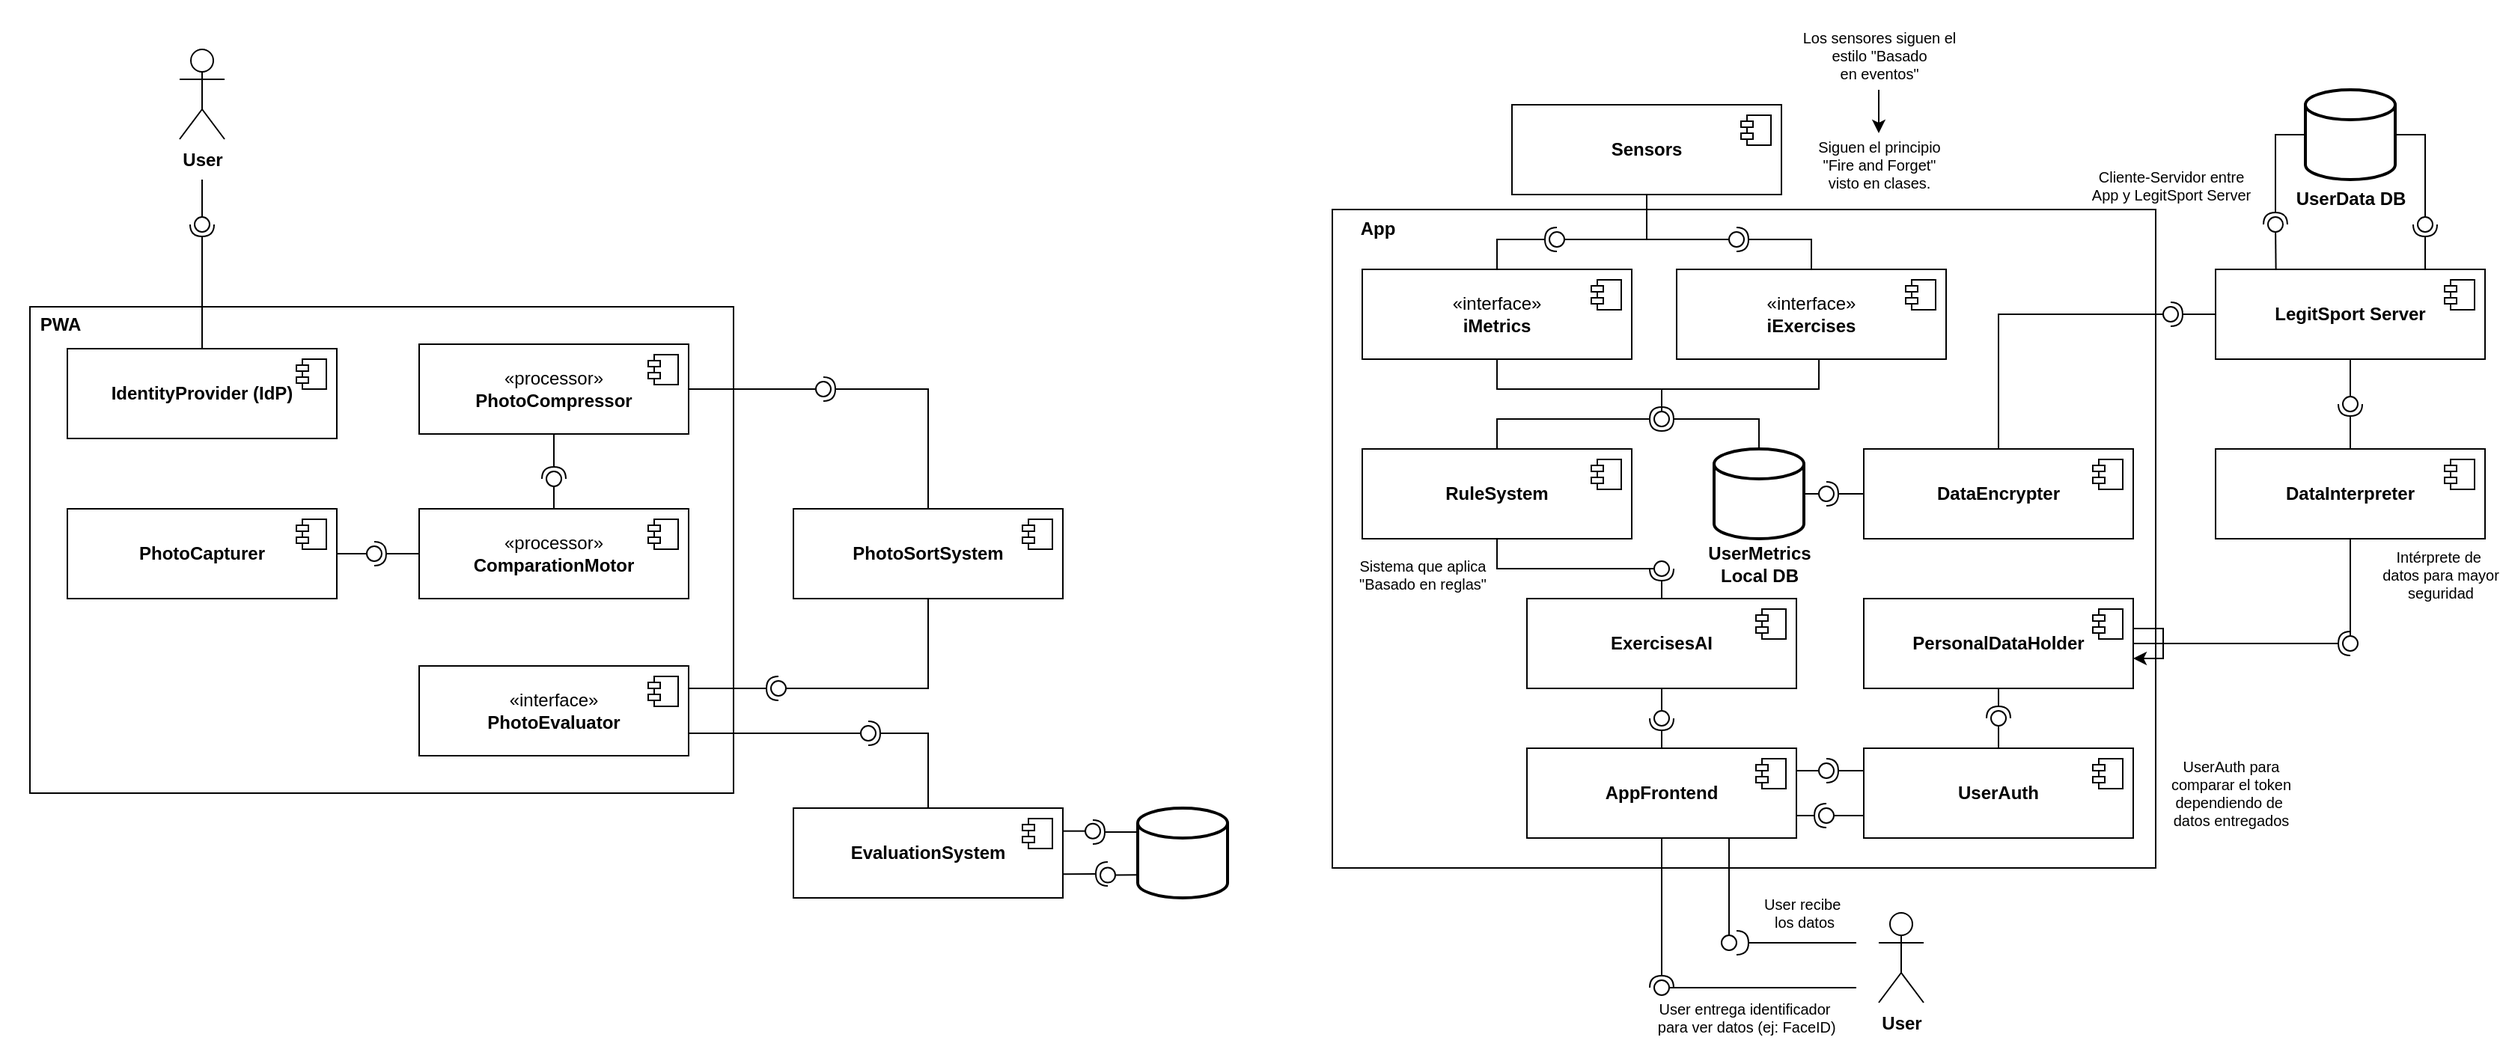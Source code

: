 <mxfile version="24.7.17">
  <diagram id="R2lEEEUBdFMjLlhIrx00" name="Page-1">
    <mxGraphModel dx="1302" dy="675" grid="1" gridSize="10" guides="1" tooltips="1" connect="1" arrows="1" fold="1" page="1" pageScale="1" pageWidth="850" pageHeight="1100" math="0" shadow="0" extFonts="Permanent Marker^https://fonts.googleapis.com/css?family=Permanent+Marker">
      <root>
        <mxCell id="0" />
        <mxCell id="1" parent="0" />
        <mxCell id="_hXt0ZtncEYP2eF8u2ab-220" value="" style="html=1;whiteSpace=wrap;" vertex="1" parent="1">
          <mxGeometry x="40" y="225" width="470" height="325" as="geometry" />
        </mxCell>
        <mxCell id="_hXt0ZtncEYP2eF8u2ab-137" value="" style="html=1;whiteSpace=wrap;" vertex="1" parent="1">
          <mxGeometry x="910" y="160" width="550" height="440" as="geometry" />
        </mxCell>
        <mxCell id="_hXt0ZtncEYP2eF8u2ab-2" value="&lt;b&gt;Sensors&lt;/b&gt;" style="html=1;dropTarget=0;whiteSpace=wrap;" vertex="1" parent="1">
          <mxGeometry x="1030" y="90" width="180" height="60" as="geometry" />
        </mxCell>
        <mxCell id="_hXt0ZtncEYP2eF8u2ab-3" value="" style="shape=module;jettyWidth=8;jettyHeight=4;" vertex="1" parent="_hXt0ZtncEYP2eF8u2ab-2">
          <mxGeometry x="1" width="20" height="20" relative="1" as="geometry">
            <mxPoint x="-27" y="7" as="offset" />
          </mxGeometry>
        </mxCell>
        <mxCell id="_hXt0ZtncEYP2eF8u2ab-5" value="" style="rounded=0;orthogonalLoop=1;jettySize=auto;html=1;endArrow=halfCircle;endFill=0;endSize=6;strokeWidth=1;sketch=0;exitX=0.5;exitY=0;exitDx=0;exitDy=0;" edge="1" parent="1" source="_hXt0ZtncEYP2eF8u2ab-12">
          <mxGeometry relative="1" as="geometry">
            <mxPoint x="1200" y="120" as="sourcePoint" />
            <mxPoint x="1060" y="180" as="targetPoint" />
            <Array as="points">
              <mxPoint x="1020" y="180" />
            </Array>
          </mxGeometry>
        </mxCell>
        <mxCell id="_hXt0ZtncEYP2eF8u2ab-6" value="" style="rounded=0;orthogonalLoop=1;jettySize=auto;html=1;endArrow=oval;endFill=0;sketch=0;sourcePerimeterSpacing=0;targetPerimeterSpacing=0;endSize=10;exitX=1;exitY=0.5;exitDx=0;exitDy=0;entryX=0.58;entryY=0.693;entryDx=0;entryDy=0;entryPerimeter=0;" edge="1" target="_hXt0ZtncEYP2eF8u2ab-7" parent="1" source="_hXt0ZtncEYP2eF8u2ab-7">
          <mxGeometry relative="1" as="geometry">
            <mxPoint x="1250" y="385" as="sourcePoint" />
            <mxPoint x="1150" y="120" as="targetPoint" />
          </mxGeometry>
        </mxCell>
        <mxCell id="_hXt0ZtncEYP2eF8u2ab-8" value="" style="rounded=0;orthogonalLoop=1;jettySize=auto;html=1;endArrow=oval;endFill=0;sketch=0;sourcePerimeterSpacing=0;targetPerimeterSpacing=0;endSize=10;exitX=0.5;exitY=1;exitDx=0;exitDy=0;" edge="1" parent="1" source="_hXt0ZtncEYP2eF8u2ab-2">
          <mxGeometry relative="1" as="geometry">
            <mxPoint x="1130" y="170" as="sourcePoint" />
            <mxPoint x="1060" y="180" as="targetPoint" />
            <Array as="points">
              <mxPoint x="1120" y="180" />
            </Array>
          </mxGeometry>
        </mxCell>
        <mxCell id="_hXt0ZtncEYP2eF8u2ab-7" value="" style="ellipse;whiteSpace=wrap;html=1;align=center;aspect=fixed;fillColor=none;strokeColor=none;resizable=0;perimeter=centerPerimeter;rotatable=0;allowArrows=0;points=[];outlineConnect=1;" vertex="1" parent="1">
          <mxGeometry x="1140" y="115" width="10" height="10" as="geometry" />
        </mxCell>
        <mxCell id="_hXt0ZtncEYP2eF8u2ab-12" value="&lt;div&gt;«interface»&lt;br&gt;&lt;/div&gt;&lt;b&gt;iMetrics&lt;/b&gt;" style="html=1;dropTarget=0;whiteSpace=wrap;" vertex="1" parent="1">
          <mxGeometry x="930" y="200" width="180" height="60" as="geometry" />
        </mxCell>
        <mxCell id="_hXt0ZtncEYP2eF8u2ab-13" value="" style="shape=module;jettyWidth=8;jettyHeight=4;" vertex="1" parent="_hXt0ZtncEYP2eF8u2ab-12">
          <mxGeometry x="1" width="20" height="20" relative="1" as="geometry">
            <mxPoint x="-27" y="7" as="offset" />
          </mxGeometry>
        </mxCell>
        <mxCell id="_hXt0ZtncEYP2eF8u2ab-16" value="" style="ellipse;whiteSpace=wrap;html=1;align=center;aspect=fixed;fillColor=none;strokeColor=none;resizable=0;perimeter=centerPerimeter;rotatable=0;allowArrows=0;points=[];outlineConnect=1;" vertex="1" parent="1">
          <mxGeometry x="1255" y="270" width="10" height="10" as="geometry" />
        </mxCell>
        <mxCell id="_hXt0ZtncEYP2eF8u2ab-17" value="&lt;div&gt;«interface»&lt;br&gt;&lt;/div&gt;&lt;b&gt;iExercises&lt;/b&gt;" style="html=1;dropTarget=0;whiteSpace=wrap;" vertex="1" parent="1">
          <mxGeometry x="1140" y="200" width="180" height="60" as="geometry" />
        </mxCell>
        <mxCell id="_hXt0ZtncEYP2eF8u2ab-18" value="" style="shape=module;jettyWidth=8;jettyHeight=4;" vertex="1" parent="_hXt0ZtncEYP2eF8u2ab-17">
          <mxGeometry x="1" width="20" height="20" relative="1" as="geometry">
            <mxPoint x="-27" y="7" as="offset" />
          </mxGeometry>
        </mxCell>
        <mxCell id="_hXt0ZtncEYP2eF8u2ab-20" value="" style="endArrow=none;html=1;rounded=0;entryX=0.5;entryY=1;entryDx=0;entryDy=0;" edge="1" parent="1" target="_hXt0ZtncEYP2eF8u2ab-2">
          <mxGeometry width="50" height="50" relative="1" as="geometry">
            <mxPoint x="1120" y="180" as="sourcePoint" />
            <mxPoint x="1220" y="200" as="targetPoint" />
          </mxGeometry>
        </mxCell>
        <mxCell id="_hXt0ZtncEYP2eF8u2ab-25" value="" style="rounded=0;orthogonalLoop=1;jettySize=auto;html=1;endArrow=oval;endFill=0;sketch=0;sourcePerimeterSpacing=0;targetPerimeterSpacing=0;endSize=10;" edge="1" parent="1">
          <mxGeometry relative="1" as="geometry">
            <mxPoint x="1120" y="180" as="sourcePoint" />
            <mxPoint x="1180" y="180" as="targetPoint" />
          </mxGeometry>
        </mxCell>
        <mxCell id="_hXt0ZtncEYP2eF8u2ab-27" value="" style="ellipse;whiteSpace=wrap;html=1;align=center;aspect=fixed;fillColor=none;strokeColor=none;resizable=0;perimeter=centerPerimeter;rotatable=0;allowArrows=0;points=[];outlineConnect=1;" vertex="1" parent="1">
          <mxGeometry x="1210" y="210" width="10" height="10" as="geometry" />
        </mxCell>
        <mxCell id="_hXt0ZtncEYP2eF8u2ab-30" value="&lt;b&gt;RuleSystem&lt;/b&gt;" style="html=1;dropTarget=0;whiteSpace=wrap;" vertex="1" parent="1">
          <mxGeometry x="930" y="320" width="180" height="60" as="geometry" />
        </mxCell>
        <mxCell id="_hXt0ZtncEYP2eF8u2ab-31" value="" style="shape=module;jettyWidth=8;jettyHeight=4;" vertex="1" parent="_hXt0ZtncEYP2eF8u2ab-30">
          <mxGeometry x="1" width="20" height="20" relative="1" as="geometry">
            <mxPoint x="-27" y="7" as="offset" />
          </mxGeometry>
        </mxCell>
        <mxCell id="_hXt0ZtncEYP2eF8u2ab-33" value="" style="rounded=0;orthogonalLoop=1;jettySize=auto;html=1;endArrow=oval;endFill=0;sketch=0;sourcePerimeterSpacing=0;targetPerimeterSpacing=0;endSize=10;" edge="1" parent="1">
          <mxGeometry relative="1" as="geometry">
            <mxPoint x="1130" y="280" as="sourcePoint" />
            <mxPoint x="1130" y="300" as="targetPoint" />
          </mxGeometry>
        </mxCell>
        <mxCell id="_hXt0ZtncEYP2eF8u2ab-35" value="" style="rounded=0;orthogonalLoop=1;jettySize=auto;html=1;endArrow=halfCircle;endFill=0;endSize=6;strokeWidth=1;sketch=0;exitX=0.5;exitY=0;exitDx=0;exitDy=0;" edge="1" parent="1" source="_hXt0ZtncEYP2eF8u2ab-30">
          <mxGeometry relative="1" as="geometry">
            <mxPoint x="1090" y="330" as="sourcePoint" />
            <mxPoint x="1130" y="300" as="targetPoint" />
            <Array as="points">
              <mxPoint x="1020" y="300" />
            </Array>
          </mxGeometry>
        </mxCell>
        <mxCell id="_hXt0ZtncEYP2eF8u2ab-37" value="" style="endArrow=none;html=1;rounded=0;entryX=0.528;entryY=0.998;entryDx=0;entryDy=0;entryPerimeter=0;exitX=0.5;exitY=1;exitDx=0;exitDy=0;" edge="1" parent="1" source="_hXt0ZtncEYP2eF8u2ab-12" target="_hXt0ZtncEYP2eF8u2ab-17">
          <mxGeometry width="50" height="50" relative="1" as="geometry">
            <mxPoint x="1010" y="290" as="sourcePoint" />
            <mxPoint x="1200" y="300" as="targetPoint" />
            <Array as="points">
              <mxPoint x="1020" y="280" />
              <mxPoint x="1235" y="280" />
            </Array>
          </mxGeometry>
        </mxCell>
        <mxCell id="_hXt0ZtncEYP2eF8u2ab-39" value="App" style="text;align=center;fontStyle=1;verticalAlign=middle;spacingLeft=3;spacingRight=3;strokeColor=none;rotatable=0;points=[[0,0.5],[1,0.5]];portConstraint=eastwest;html=1;" vertex="1" parent="1">
          <mxGeometry x="900" y="160" width="80" height="26" as="geometry" />
        </mxCell>
        <mxCell id="_hXt0ZtncEYP2eF8u2ab-40" value="" style="rounded=0;orthogonalLoop=1;jettySize=auto;html=1;endArrow=halfCircle;endFill=0;endSize=6;strokeWidth=1;sketch=0;" edge="1" parent="1" source="_hXt0ZtncEYP2eF8u2ab-17">
          <mxGeometry relative="1" as="geometry">
            <mxPoint x="1250" y="165" as="sourcePoint" />
            <mxPoint x="1180" y="180" as="targetPoint" />
            <Array as="points">
              <mxPoint x="1230" y="180" />
              <mxPoint x="1210" y="180" />
            </Array>
          </mxGeometry>
        </mxCell>
        <mxCell id="_hXt0ZtncEYP2eF8u2ab-48" value="&lt;b&gt;LegitSport Server&lt;/b&gt;" style="html=1;dropTarget=0;whiteSpace=wrap;" vertex="1" parent="1">
          <mxGeometry x="1500" y="200" width="180" height="60" as="geometry" />
        </mxCell>
        <mxCell id="_hXt0ZtncEYP2eF8u2ab-49" value="" style="shape=module;jettyWidth=8;jettyHeight=4;" vertex="1" parent="_hXt0ZtncEYP2eF8u2ab-48">
          <mxGeometry x="1" width="20" height="20" relative="1" as="geometry">
            <mxPoint x="-27" y="7" as="offset" />
          </mxGeometry>
        </mxCell>
        <mxCell id="_hXt0ZtncEYP2eF8u2ab-50" value="&lt;b&gt;User&lt;/b&gt;" style="shape=umlActor;verticalLabelPosition=bottom;verticalAlign=top;html=1;" vertex="1" parent="1">
          <mxGeometry x="1275" y="630" width="30" height="60" as="geometry" />
        </mxCell>
        <mxCell id="_hXt0ZtncEYP2eF8u2ab-56" value="" style="ellipse;whiteSpace=wrap;html=1;align=center;aspect=fixed;fillColor=none;strokeColor=none;resizable=0;perimeter=centerPerimeter;rotatable=0;allowArrows=0;points=[];outlineConnect=1;" vertex="1" parent="1">
          <mxGeometry x="1155" y="40" width="10" height="10" as="geometry" />
        </mxCell>
        <mxCell id="_hXt0ZtncEYP2eF8u2ab-60" value="&lt;b&gt;ExercisesAI&lt;/b&gt;" style="html=1;dropTarget=0;whiteSpace=wrap;" vertex="1" parent="1">
          <mxGeometry x="1040" y="420" width="180" height="60" as="geometry" />
        </mxCell>
        <mxCell id="_hXt0ZtncEYP2eF8u2ab-61" value="" style="shape=module;jettyWidth=8;jettyHeight=4;" vertex="1" parent="_hXt0ZtncEYP2eF8u2ab-60">
          <mxGeometry x="1" width="20" height="20" relative="1" as="geometry">
            <mxPoint x="-27" y="7" as="offset" />
          </mxGeometry>
        </mxCell>
        <mxCell id="_hXt0ZtncEYP2eF8u2ab-62" value="" style="rounded=0;orthogonalLoop=1;jettySize=auto;html=1;endArrow=halfCircle;endFill=0;endSize=6;strokeWidth=1;sketch=0;exitX=0.5;exitY=0;exitDx=0;exitDy=0;" edge="1" parent="1" source="_hXt0ZtncEYP2eF8u2ab-60">
          <mxGeometry relative="1" as="geometry">
            <mxPoint x="1310" y="315" as="sourcePoint" />
            <mxPoint x="1130" y="400" as="targetPoint" />
          </mxGeometry>
        </mxCell>
        <mxCell id="_hXt0ZtncEYP2eF8u2ab-63" value="" style="rounded=0;orthogonalLoop=1;jettySize=auto;html=1;endArrow=oval;endFill=0;sketch=0;sourcePerimeterSpacing=0;targetPerimeterSpacing=0;endSize=10;exitX=0.5;exitY=1;exitDx=0;exitDy=0;" edge="1" parent="1" source="_hXt0ZtncEYP2eF8u2ab-30">
          <mxGeometry relative="1" as="geometry">
            <mxPoint x="1270" y="315" as="sourcePoint" />
            <mxPoint x="1130" y="400" as="targetPoint" />
            <Array as="points">
              <mxPoint x="1020" y="400" />
            </Array>
          </mxGeometry>
        </mxCell>
        <mxCell id="_hXt0ZtncEYP2eF8u2ab-64" value="" style="ellipse;whiteSpace=wrap;html=1;align=center;aspect=fixed;fillColor=none;strokeColor=none;resizable=0;perimeter=centerPerimeter;rotatable=0;allowArrows=0;points=[];outlineConnect=1;" vertex="1" parent="1">
          <mxGeometry x="1285" y="310" width="10" height="10" as="geometry" />
        </mxCell>
        <mxCell id="_hXt0ZtncEYP2eF8u2ab-73" value="" style="strokeWidth=2;html=1;shape=mxgraph.flowchart.database;whiteSpace=wrap;" vertex="1" parent="1">
          <mxGeometry x="1165" y="320" width="60" height="60" as="geometry" />
        </mxCell>
        <mxCell id="_hXt0ZtncEYP2eF8u2ab-74" value="UserMetrics&lt;div&gt;Local&amp;nbsp;&lt;span style=&quot;background-color: initial;&quot;&gt;DB&lt;/span&gt;&lt;/div&gt;" style="text;align=center;fontStyle=1;verticalAlign=middle;spacingLeft=3;spacingRight=3;strokeColor=none;rotatable=0;points=[[0,0.5],[1,0.5]];portConstraint=eastwest;html=1;" vertex="1" parent="1">
          <mxGeometry x="1155" y="384" width="80" height="26" as="geometry" />
        </mxCell>
        <mxCell id="_hXt0ZtncEYP2eF8u2ab-75" value="&lt;b&gt;DataEncrypter&lt;/b&gt;" style="html=1;dropTarget=0;whiteSpace=wrap;" vertex="1" parent="1">
          <mxGeometry x="1265" y="320" width="180" height="60" as="geometry" />
        </mxCell>
        <mxCell id="_hXt0ZtncEYP2eF8u2ab-76" value="" style="shape=module;jettyWidth=8;jettyHeight=4;" vertex="1" parent="_hXt0ZtncEYP2eF8u2ab-75">
          <mxGeometry x="1" width="20" height="20" relative="1" as="geometry">
            <mxPoint x="-27" y="7" as="offset" />
          </mxGeometry>
        </mxCell>
        <mxCell id="_hXt0ZtncEYP2eF8u2ab-78" value="" style="ellipse;whiteSpace=wrap;html=1;align=center;aspect=fixed;fillColor=none;strokeColor=none;resizable=0;perimeter=centerPerimeter;rotatable=0;allowArrows=0;points=[];outlineConnect=1;" vertex="1" parent="1">
          <mxGeometry x="1260" y="360" width="10" height="10" as="geometry" />
        </mxCell>
        <mxCell id="_hXt0ZtncEYP2eF8u2ab-79" value="" style="rounded=0;orthogonalLoop=1;jettySize=auto;html=1;endArrow=halfCircle;endFill=0;endSize=6;strokeWidth=1;sketch=0;exitX=0;exitY=0.5;exitDx=0;exitDy=0;" edge="1" parent="1" source="_hXt0ZtncEYP2eF8u2ab-75">
          <mxGeometry relative="1" as="geometry">
            <mxPoint x="1300" y="365" as="sourcePoint" />
            <mxPoint x="1240" y="350" as="targetPoint" />
          </mxGeometry>
        </mxCell>
        <mxCell id="_hXt0ZtncEYP2eF8u2ab-80" value="" style="rounded=0;orthogonalLoop=1;jettySize=auto;html=1;endArrow=oval;endFill=0;sketch=0;sourcePerimeterSpacing=0;targetPerimeterSpacing=0;endSize=10;exitX=1;exitY=0.5;exitDx=0;exitDy=0;exitPerimeter=0;" edge="1" parent="1" source="_hXt0ZtncEYP2eF8u2ab-73">
          <mxGeometry relative="1" as="geometry">
            <mxPoint x="1260" y="365" as="sourcePoint" />
            <mxPoint x="1240" y="350" as="targetPoint" />
          </mxGeometry>
        </mxCell>
        <mxCell id="_hXt0ZtncEYP2eF8u2ab-81" value="" style="ellipse;whiteSpace=wrap;html=1;align=center;aspect=fixed;fillColor=none;strokeColor=none;resizable=0;perimeter=centerPerimeter;rotatable=0;allowArrows=0;points=[];outlineConnect=1;" vertex="1" parent="1">
          <mxGeometry x="1275" y="360" width="10" height="10" as="geometry" />
        </mxCell>
        <mxCell id="_hXt0ZtncEYP2eF8u2ab-83" value="" style="rounded=0;orthogonalLoop=1;jettySize=auto;html=1;endArrow=halfCircle;endFill=0;endSize=6;strokeWidth=1;sketch=0;exitX=0;exitY=0.5;exitDx=0;exitDy=0;" edge="1" parent="1" source="_hXt0ZtncEYP2eF8u2ab-48">
          <mxGeometry relative="1" as="geometry">
            <mxPoint x="1320" y="435" as="sourcePoint" />
            <mxPoint x="1470" y="230" as="targetPoint" />
            <Array as="points" />
          </mxGeometry>
        </mxCell>
        <mxCell id="_hXt0ZtncEYP2eF8u2ab-84" value="" style="rounded=0;orthogonalLoop=1;jettySize=auto;html=1;endArrow=oval;endFill=0;sketch=0;sourcePerimeterSpacing=0;targetPerimeterSpacing=0;endSize=10;exitX=0.5;exitY=0;exitDx=0;exitDy=0;" edge="1" parent="1" source="_hXt0ZtncEYP2eF8u2ab-75">
          <mxGeometry relative="1" as="geometry">
            <mxPoint x="1280" y="435" as="sourcePoint" />
            <mxPoint x="1470" y="230" as="targetPoint" />
            <Array as="points">
              <mxPoint x="1355" y="230" />
            </Array>
          </mxGeometry>
        </mxCell>
        <mxCell id="_hXt0ZtncEYP2eF8u2ab-85" value="" style="ellipse;whiteSpace=wrap;html=1;align=center;aspect=fixed;fillColor=none;strokeColor=none;resizable=0;perimeter=centerPerimeter;rotatable=0;allowArrows=0;points=[];outlineConnect=1;" vertex="1" parent="1">
          <mxGeometry x="1295" y="430" width="10" height="10" as="geometry" />
        </mxCell>
        <mxCell id="_hXt0ZtncEYP2eF8u2ab-86" value="" style="rounded=0;orthogonalLoop=1;jettySize=auto;html=1;endArrow=halfCircle;endFill=0;endSize=6;strokeWidth=1;sketch=0;exitX=0.5;exitY=0;exitDx=0;exitDy=0;exitPerimeter=0;" edge="1" parent="1" source="_hXt0ZtncEYP2eF8u2ab-73">
          <mxGeometry relative="1" as="geometry">
            <mxPoint x="1390" y="405" as="sourcePoint" />
            <mxPoint x="1130" y="300" as="targetPoint" />
            <Array as="points">
              <mxPoint x="1195" y="300" />
            </Array>
          </mxGeometry>
        </mxCell>
        <mxCell id="_hXt0ZtncEYP2eF8u2ab-89" value="&lt;b&gt;AppFrontend&lt;/b&gt;" style="html=1;dropTarget=0;whiteSpace=wrap;" vertex="1" parent="1">
          <mxGeometry x="1040" y="520" width="180" height="60" as="geometry" />
        </mxCell>
        <mxCell id="_hXt0ZtncEYP2eF8u2ab-90" value="" style="shape=module;jettyWidth=8;jettyHeight=4;" vertex="1" parent="_hXt0ZtncEYP2eF8u2ab-89">
          <mxGeometry x="1" width="20" height="20" relative="1" as="geometry">
            <mxPoint x="-27" y="7" as="offset" />
          </mxGeometry>
        </mxCell>
        <mxCell id="_hXt0ZtncEYP2eF8u2ab-91" value="" style="rounded=0;orthogonalLoop=1;jettySize=auto;html=1;endArrow=halfCircle;endFill=0;endSize=6;strokeWidth=1;sketch=0;exitX=0.5;exitY=0;exitDx=0;exitDy=0;" edge="1" parent="1" source="_hXt0ZtncEYP2eF8u2ab-89">
          <mxGeometry relative="1" as="geometry">
            <mxPoint x="1330" y="605" as="sourcePoint" />
            <mxPoint x="1130" y="500" as="targetPoint" />
          </mxGeometry>
        </mxCell>
        <mxCell id="_hXt0ZtncEYP2eF8u2ab-92" value="" style="rounded=0;orthogonalLoop=1;jettySize=auto;html=1;endArrow=oval;endFill=0;sketch=0;sourcePerimeterSpacing=0;targetPerimeterSpacing=0;endSize=10;exitX=0.5;exitY=1;exitDx=0;exitDy=0;" edge="1" parent="1" source="_hXt0ZtncEYP2eF8u2ab-60">
          <mxGeometry relative="1" as="geometry">
            <mxPoint x="1290" y="605" as="sourcePoint" />
            <mxPoint x="1130" y="500" as="targetPoint" />
          </mxGeometry>
        </mxCell>
        <mxCell id="_hXt0ZtncEYP2eF8u2ab-95" value="" style="rounded=0;orthogonalLoop=1;jettySize=auto;html=1;endArrow=halfCircle;endFill=0;endSize=6;strokeWidth=1;sketch=0;exitX=0.5;exitY=0;exitDx=0;exitDy=0;" edge="1" parent="1" source="_hXt0ZtncEYP2eF8u2ab-98">
          <mxGeometry relative="1" as="geometry">
            <mxPoint x="1590" y="500" as="sourcePoint" />
            <mxPoint x="1590" y="290" as="targetPoint" />
            <Array as="points">
              <mxPoint x="1590" y="290" />
            </Array>
          </mxGeometry>
        </mxCell>
        <mxCell id="_hXt0ZtncEYP2eF8u2ab-96" value="" style="rounded=0;orthogonalLoop=1;jettySize=auto;html=1;endArrow=oval;endFill=0;sketch=0;sourcePerimeterSpacing=0;targetPerimeterSpacing=0;endSize=10;exitX=0.5;exitY=1;exitDx=0;exitDy=0;" edge="1" parent="1" source="_hXt0ZtncEYP2eF8u2ab-48">
          <mxGeometry relative="1" as="geometry">
            <mxPoint x="1597.5" y="310" as="sourcePoint" />
            <mxPoint x="1590" y="290" as="targetPoint" />
          </mxGeometry>
        </mxCell>
        <mxCell id="_hXt0ZtncEYP2eF8u2ab-98" value="&lt;b&gt;DataInterpreter&lt;/b&gt;" style="html=1;dropTarget=0;whiteSpace=wrap;" vertex="1" parent="1">
          <mxGeometry x="1500" y="320" width="180" height="60" as="geometry" />
        </mxCell>
        <mxCell id="_hXt0ZtncEYP2eF8u2ab-99" value="" style="shape=module;jettyWidth=8;jettyHeight=4;" vertex="1" parent="_hXt0ZtncEYP2eF8u2ab-98">
          <mxGeometry x="1" width="20" height="20" relative="1" as="geometry">
            <mxPoint x="-27" y="7" as="offset" />
          </mxGeometry>
        </mxCell>
        <mxCell id="_hXt0ZtncEYP2eF8u2ab-100" value="" style="rounded=0;orthogonalLoop=1;jettySize=auto;html=1;endArrow=halfCircle;endFill=0;endSize=6;strokeWidth=1;sketch=0;" edge="1" parent="1">
          <mxGeometry relative="1" as="geometry">
            <mxPoint x="1260" y="650" as="sourcePoint" />
            <mxPoint x="1180" y="650" as="targetPoint" />
          </mxGeometry>
        </mxCell>
        <mxCell id="_hXt0ZtncEYP2eF8u2ab-102" value="" style="ellipse;whiteSpace=wrap;html=1;align=center;aspect=fixed;fillColor=none;strokeColor=none;resizable=0;perimeter=centerPerimeter;rotatable=0;allowArrows=0;points=[];outlineConnect=1;" vertex="1" parent="1">
          <mxGeometry x="1425" y="480" width="10" height="10" as="geometry" />
        </mxCell>
        <mxCell id="_hXt0ZtncEYP2eF8u2ab-107" value="&lt;b&gt;UserAuth&lt;/b&gt;" style="html=1;dropTarget=0;whiteSpace=wrap;" vertex="1" parent="1">
          <mxGeometry x="1265" y="520" width="180" height="60" as="geometry" />
        </mxCell>
        <mxCell id="_hXt0ZtncEYP2eF8u2ab-108" value="" style="shape=module;jettyWidth=8;jettyHeight=4;" vertex="1" parent="_hXt0ZtncEYP2eF8u2ab-107">
          <mxGeometry x="1" width="20" height="20" relative="1" as="geometry">
            <mxPoint x="-27" y="7" as="offset" />
          </mxGeometry>
        </mxCell>
        <mxCell id="_hXt0ZtncEYP2eF8u2ab-110" value="" style="rounded=0;orthogonalLoop=1;jettySize=auto;html=1;endArrow=oval;endFill=0;sketch=0;sourcePerimeterSpacing=0;targetPerimeterSpacing=0;endSize=10;exitX=0.5;exitY=1;exitDx=0;exitDy=0;" edge="1" parent="1" source="_hXt0ZtncEYP2eF8u2ab-98">
          <mxGeometry relative="1" as="geometry">
            <mxPoint x="1400" y="405" as="sourcePoint" />
            <mxPoint x="1590" y="450" as="targetPoint" />
          </mxGeometry>
        </mxCell>
        <mxCell id="_hXt0ZtncEYP2eF8u2ab-111" value="" style="ellipse;whiteSpace=wrap;html=1;align=center;aspect=fixed;fillColor=none;strokeColor=none;resizable=0;perimeter=centerPerimeter;rotatable=0;allowArrows=0;points=[];outlineConnect=1;" vertex="1" parent="1">
          <mxGeometry x="1415" y="400" width="10" height="10" as="geometry" />
        </mxCell>
        <mxCell id="_hXt0ZtncEYP2eF8u2ab-112" value="" style="strokeWidth=2;html=1;shape=mxgraph.flowchart.database;whiteSpace=wrap;" vertex="1" parent="1">
          <mxGeometry x="1560" y="80" width="60" height="60" as="geometry" />
        </mxCell>
        <mxCell id="_hXt0ZtncEYP2eF8u2ab-113" value="UserData DB" style="text;align=center;fontStyle=1;verticalAlign=middle;spacingLeft=3;spacingRight=3;strokeColor=none;rotatable=0;points=[[0,0.5],[1,0.5]];portConstraint=eastwest;html=1;" vertex="1" parent="1">
          <mxGeometry x="1550" y="140" width="80" height="26" as="geometry" />
        </mxCell>
        <mxCell id="_hXt0ZtncEYP2eF8u2ab-114" value="" style="rounded=0;orthogonalLoop=1;jettySize=auto;html=1;endArrow=oval;endFill=0;sketch=0;sourcePerimeterSpacing=0;targetPerimeterSpacing=0;endSize=10;exitX=0.224;exitY=0.002;exitDx=0;exitDy=0;exitPerimeter=0;" edge="1" parent="1" source="_hXt0ZtncEYP2eF8u2ab-48">
          <mxGeometry relative="1" as="geometry">
            <mxPoint x="1600" y="320" as="sourcePoint" />
            <mxPoint x="1540" y="170" as="targetPoint" />
          </mxGeometry>
        </mxCell>
        <mxCell id="_hXt0ZtncEYP2eF8u2ab-115" value="" style="rounded=0;orthogonalLoop=1;jettySize=auto;html=1;endArrow=oval;endFill=0;sketch=0;sourcePerimeterSpacing=0;targetPerimeterSpacing=0;endSize=10;exitX=1;exitY=0.5;exitDx=0;exitDy=0;exitPerimeter=0;" edge="1" parent="1" source="_hXt0ZtncEYP2eF8u2ab-112">
          <mxGeometry relative="1" as="geometry">
            <mxPoint x="1555" y="260" as="sourcePoint" />
            <mxPoint x="1640" y="170" as="targetPoint" />
            <Array as="points">
              <mxPoint x="1640" y="110" />
            </Array>
          </mxGeometry>
        </mxCell>
        <mxCell id="_hXt0ZtncEYP2eF8u2ab-118" value="" style="rounded=0;orthogonalLoop=1;jettySize=auto;html=1;endArrow=halfCircle;endFill=0;endSize=6;strokeWidth=1;sketch=0;exitX=0;exitY=0.5;exitDx=0;exitDy=0;exitPerimeter=0;" edge="1" parent="1" source="_hXt0ZtncEYP2eF8u2ab-112">
          <mxGeometry relative="1" as="geometry">
            <mxPoint x="1440" y="325" as="sourcePoint" />
            <mxPoint x="1540" y="170" as="targetPoint" />
            <Array as="points">
              <mxPoint x="1540" y="110" />
            </Array>
          </mxGeometry>
        </mxCell>
        <mxCell id="_hXt0ZtncEYP2eF8u2ab-120" value="" style="ellipse;whiteSpace=wrap;html=1;align=center;aspect=fixed;fillColor=none;strokeColor=none;resizable=0;perimeter=centerPerimeter;rotatable=0;allowArrows=0;points=[];outlineConnect=1;" vertex="1" parent="1">
          <mxGeometry x="1415" y="320" width="10" height="10" as="geometry" />
        </mxCell>
        <mxCell id="_hXt0ZtncEYP2eF8u2ab-121" value="" style="rounded=0;orthogonalLoop=1;jettySize=auto;html=1;endArrow=halfCircle;endFill=0;endSize=6;strokeWidth=1;sketch=0;" edge="1" parent="1">
          <mxGeometry relative="1" as="geometry">
            <mxPoint x="1640" y="200" as="sourcePoint" />
            <mxPoint x="1640" y="170" as="targetPoint" />
            <Array as="points" />
          </mxGeometry>
        </mxCell>
        <mxCell id="_hXt0ZtncEYP2eF8u2ab-122" value="&lt;b&gt;PersonalDataHolder&lt;/b&gt;" style="html=1;dropTarget=0;whiteSpace=wrap;" vertex="1" parent="1">
          <mxGeometry x="1265" y="420" width="180" height="60" as="geometry" />
        </mxCell>
        <mxCell id="_hXt0ZtncEYP2eF8u2ab-123" value="" style="shape=module;jettyWidth=8;jettyHeight=4;" vertex="1" parent="_hXt0ZtncEYP2eF8u2ab-122">
          <mxGeometry x="1" width="20" height="20" relative="1" as="geometry">
            <mxPoint x="-27" y="7" as="offset" />
          </mxGeometry>
        </mxCell>
        <mxCell id="_hXt0ZtncEYP2eF8u2ab-124" value="User entrega identificador&lt;div style=&quot;font-size: 10px;&quot;&gt;&amp;nbsp;para ver datos (ej: FaceID)&lt;/div&gt;" style="text;align=center;fontStyle=0;verticalAlign=middle;spacingLeft=3;spacingRight=3;strokeColor=none;rotatable=0;points=[[0,0.5],[1,0.5]];portConstraint=eastwest;html=1;fontSize=10;" vertex="1" parent="1">
          <mxGeometry x="1155" y="670" width="60" height="60" as="geometry" />
        </mxCell>
        <mxCell id="_hXt0ZtncEYP2eF8u2ab-125" value="" style="rounded=0;orthogonalLoop=1;jettySize=auto;html=1;endArrow=halfCircle;endFill=0;endSize=6;strokeWidth=1;sketch=0;exitX=0;exitY=0.25;exitDx=0;exitDy=0;" edge="1" parent="1" source="_hXt0ZtncEYP2eF8u2ab-107">
          <mxGeometry relative="1" as="geometry">
            <mxPoint x="1460" y="565" as="sourcePoint" />
            <mxPoint x="1240" y="535" as="targetPoint" />
          </mxGeometry>
        </mxCell>
        <mxCell id="_hXt0ZtncEYP2eF8u2ab-126" value="" style="rounded=0;orthogonalLoop=1;jettySize=auto;html=1;endArrow=oval;endFill=0;sketch=0;sourcePerimeterSpacing=0;targetPerimeterSpacing=0;endSize=10;exitX=1;exitY=0.25;exitDx=0;exitDy=0;" edge="1" parent="1" source="_hXt0ZtncEYP2eF8u2ab-89">
          <mxGeometry relative="1" as="geometry">
            <mxPoint x="1420" y="565" as="sourcePoint" />
            <mxPoint x="1240" y="535" as="targetPoint" />
          </mxGeometry>
        </mxCell>
        <mxCell id="_hXt0ZtncEYP2eF8u2ab-127" value="" style="ellipse;whiteSpace=wrap;html=1;align=center;aspect=fixed;fillColor=none;strokeColor=none;resizable=0;perimeter=centerPerimeter;rotatable=0;allowArrows=0;points=[];outlineConnect=1;" vertex="1" parent="1">
          <mxGeometry x="1435" y="560" width="10" height="10" as="geometry" />
        </mxCell>
        <mxCell id="_hXt0ZtncEYP2eF8u2ab-130" value="" style="rounded=0;orthogonalLoop=1;jettySize=auto;html=1;endArrow=halfCircle;endFill=0;endSize=6;strokeWidth=1;sketch=0;exitX=1;exitY=0.75;exitDx=0;exitDy=0;" edge="1" parent="1" source="_hXt0ZtncEYP2eF8u2ab-89">
          <mxGeometry relative="1" as="geometry">
            <mxPoint x="1265" y="570" as="sourcePoint" />
            <mxPoint x="1240" y="565" as="targetPoint" />
          </mxGeometry>
        </mxCell>
        <mxCell id="_hXt0ZtncEYP2eF8u2ab-131" value="" style="rounded=0;orthogonalLoop=1;jettySize=auto;html=1;endArrow=oval;endFill=0;sketch=0;sourcePerimeterSpacing=0;targetPerimeterSpacing=0;endSize=10;exitX=0;exitY=0.75;exitDx=0;exitDy=0;" edge="1" parent="1" source="_hXt0ZtncEYP2eF8u2ab-107">
          <mxGeometry relative="1" as="geometry">
            <mxPoint x="1225" y="570" as="sourcePoint" />
            <mxPoint x="1240" y="565" as="targetPoint" />
          </mxGeometry>
        </mxCell>
        <mxCell id="_hXt0ZtncEYP2eF8u2ab-133" value="" style="rounded=0;orthogonalLoop=1;jettySize=auto;html=1;endArrow=halfCircle;endFill=0;endSize=6;strokeWidth=1;sketch=0;exitX=1;exitY=0.5;exitDx=0;exitDy=0;" edge="1" parent="1" source="_hXt0ZtncEYP2eF8u2ab-122">
          <mxGeometry relative="1" as="geometry">
            <mxPoint x="1610" y="340" as="sourcePoint" />
            <mxPoint x="1590" y="450" as="targetPoint" />
            <Array as="points" />
          </mxGeometry>
        </mxCell>
        <mxCell id="_hXt0ZtncEYP2eF8u2ab-134" value="" style="rounded=0;orthogonalLoop=1;jettySize=auto;html=1;endArrow=halfCircle;endFill=0;endSize=6;strokeWidth=1;sketch=0;exitX=0.5;exitY=1;exitDx=0;exitDy=0;" edge="1" parent="1" source="_hXt0ZtncEYP2eF8u2ab-122">
          <mxGeometry relative="1" as="geometry">
            <mxPoint x="1312.5" y="490" as="sourcePoint" />
            <mxPoint x="1355" y="500" as="targetPoint" />
          </mxGeometry>
        </mxCell>
        <mxCell id="_hXt0ZtncEYP2eF8u2ab-135" value="" style="rounded=0;orthogonalLoop=1;jettySize=auto;html=1;endArrow=oval;endFill=0;sketch=0;sourcePerimeterSpacing=0;targetPerimeterSpacing=0;endSize=10;exitX=0.5;exitY=0;exitDx=0;exitDy=0;" edge="1" parent="1" source="_hXt0ZtncEYP2eF8u2ab-107">
          <mxGeometry relative="1" as="geometry">
            <mxPoint x="1345" y="520" as="sourcePoint" />
            <mxPoint x="1355" y="500" as="targetPoint" />
          </mxGeometry>
        </mxCell>
        <mxCell id="_hXt0ZtncEYP2eF8u2ab-136" value="" style="ellipse;whiteSpace=wrap;html=1;align=center;aspect=fixed;fillColor=none;strokeColor=none;resizable=0;perimeter=centerPerimeter;rotatable=0;allowArrows=0;points=[];outlineConnect=1;" vertex="1" parent="1">
          <mxGeometry x="1392.5" y="490" width="10" height="10" as="geometry" />
        </mxCell>
        <mxCell id="_hXt0ZtncEYP2eF8u2ab-138" value="" style="rounded=0;orthogonalLoop=1;jettySize=auto;html=1;endArrow=halfCircle;endFill=0;endSize=6;strokeWidth=1;sketch=0;exitX=0.5;exitY=1;exitDx=0;exitDy=0;" edge="1" parent="1" source="_hXt0ZtncEYP2eF8u2ab-89">
          <mxGeometry relative="1" as="geometry">
            <mxPoint x="1300" y="645" as="sourcePoint" />
            <mxPoint x="1130" y="680" as="targetPoint" />
          </mxGeometry>
        </mxCell>
        <mxCell id="_hXt0ZtncEYP2eF8u2ab-139" value="" style="rounded=0;orthogonalLoop=1;jettySize=auto;html=1;endArrow=oval;endFill=0;sketch=0;sourcePerimeterSpacing=0;targetPerimeterSpacing=0;endSize=10;" edge="1" parent="1">
          <mxGeometry relative="1" as="geometry">
            <mxPoint x="1260" y="680" as="sourcePoint" />
            <mxPoint x="1130" y="680" as="targetPoint" />
          </mxGeometry>
        </mxCell>
        <mxCell id="_hXt0ZtncEYP2eF8u2ab-140" value="" style="ellipse;whiteSpace=wrap;html=1;align=center;aspect=fixed;fillColor=none;strokeColor=none;resizable=0;perimeter=centerPerimeter;rotatable=0;allowArrows=0;points=[];outlineConnect=1;" vertex="1" parent="1">
          <mxGeometry x="1275" y="640" width="10" height="10" as="geometry" />
        </mxCell>
        <mxCell id="_hXt0ZtncEYP2eF8u2ab-142" value="" style="rounded=0;orthogonalLoop=1;jettySize=auto;html=1;endArrow=oval;endFill=0;sketch=0;sourcePerimeterSpacing=0;targetPerimeterSpacing=0;endSize=10;exitX=0.75;exitY=1;exitDx=0;exitDy=0;" edge="1" parent="1" source="_hXt0ZtncEYP2eF8u2ab-89">
          <mxGeometry relative="1" as="geometry">
            <mxPoint x="1180" y="625" as="sourcePoint" />
            <mxPoint x="1175" y="650" as="targetPoint" />
          </mxGeometry>
        </mxCell>
        <mxCell id="_hXt0ZtncEYP2eF8u2ab-143" value="" style="ellipse;whiteSpace=wrap;html=1;align=center;aspect=fixed;fillColor=none;strokeColor=none;resizable=0;perimeter=centerPerimeter;rotatable=0;allowArrows=0;points=[];outlineConnect=1;" vertex="1" parent="1">
          <mxGeometry x="1195" y="620" width="10" height="10" as="geometry" />
        </mxCell>
        <mxCell id="_hXt0ZtncEYP2eF8u2ab-144" value="User recibe&amp;nbsp;&lt;div&gt;los datos&lt;/div&gt;" style="text;align=center;fontStyle=0;verticalAlign=middle;spacingLeft=3;spacingRight=3;strokeColor=none;rotatable=0;points=[[0,0.5],[1,0.5]];portConstraint=eastwest;html=1;fontSize=10;" vertex="1" parent="1">
          <mxGeometry x="1195" y="600" width="60" height="60" as="geometry" />
        </mxCell>
        <mxCell id="_hXt0ZtncEYP2eF8u2ab-145" value="Intérprete de&amp;nbsp;&lt;div&gt;datos para mayor&lt;/div&gt;&lt;div&gt;seguridad&lt;/div&gt;" style="text;align=center;fontStyle=0;verticalAlign=middle;spacingLeft=3;spacingRight=3;strokeColor=none;rotatable=0;points=[[0,0.5],[1,0.5]];portConstraint=eastwest;html=1;fontSize=10;" vertex="1" parent="1">
          <mxGeometry x="1620" y="367" width="60" height="73" as="geometry" />
        </mxCell>
        <mxCell id="_hXt0ZtncEYP2eF8u2ab-146" value="UserAuth para&lt;div&gt;comparar el token&lt;/div&gt;&lt;div&gt;dependiendo de&amp;nbsp;&lt;/div&gt;&lt;div&gt;datos entregados&lt;/div&gt;" style="text;align=center;fontStyle=0;verticalAlign=middle;spacingLeft=3;spacingRight=3;strokeColor=none;rotatable=0;points=[[0,0.5],[1,0.5]];portConstraint=eastwest;html=1;fontSize=10;" vertex="1" parent="1">
          <mxGeometry x="1480" y="513.5" width="60" height="73" as="geometry" />
        </mxCell>
        <mxCell id="_hXt0ZtncEYP2eF8u2ab-147" value="Cliente-Servidor entre&lt;div&gt;App y LegitSport Server&lt;/div&gt;&lt;div&gt;&lt;br&gt;&lt;/div&gt;" style="text;align=center;fontStyle=0;verticalAlign=middle;spacingLeft=3;spacingRight=3;strokeColor=none;rotatable=0;points=[[0,0.5],[1,0.5]];portConstraint=eastwest;html=1;fontSize=10;" vertex="1" parent="1">
          <mxGeometry x="1440" y="113" width="60" height="73" as="geometry" />
        </mxCell>
        <mxCell id="_hXt0ZtncEYP2eF8u2ab-148" value="Sistema que aplica&lt;div&gt;&quot;Basado en reglas&quot;&lt;/div&gt;" style="text;align=center;fontStyle=0;verticalAlign=middle;spacingLeft=3;spacingRight=3;strokeColor=none;rotatable=0;points=[[0,0.5],[1,0.5]];portConstraint=eastwest;html=1;fontSize=10;" vertex="1" parent="1">
          <mxGeometry x="940" y="367" width="60" height="73" as="geometry" />
        </mxCell>
        <mxCell id="_hXt0ZtncEYP2eF8u2ab-149" value="&lt;div&gt;Los sensores siguen el&lt;/div&gt;&lt;div&gt;estilo &quot;Basado&lt;/div&gt;&lt;div&gt;en eventos&quot;&lt;/div&gt;" style="text;align=center;fontStyle=0;verticalAlign=middle;spacingLeft=3;spacingRight=3;strokeColor=none;rotatable=0;points=[[0,0.5],[1,0.5]];portConstraint=eastwest;html=1;fontSize=10;" vertex="1" parent="1">
          <mxGeometry x="1245" y="20" width="60" height="73" as="geometry" />
        </mxCell>
        <mxCell id="_hXt0ZtncEYP2eF8u2ab-150" value="&lt;div&gt;Siguen el principio&lt;/div&gt;&lt;div&gt;&quot;Fire and Forget&quot;&lt;/div&gt;&lt;div&gt;visto en clases.&lt;/div&gt;" style="text;align=center;fontStyle=0;verticalAlign=middle;spacingLeft=3;spacingRight=3;strokeColor=none;rotatable=0;points=[[0,0.5],[1,0.5]];portConstraint=eastwest;html=1;fontSize=10;" vertex="1" parent="1">
          <mxGeometry x="1245" y="93" width="60" height="73" as="geometry" />
        </mxCell>
        <mxCell id="_hXt0ZtncEYP2eF8u2ab-151" value="" style="endArrow=classic;html=1;rounded=0;" edge="1" parent="1">
          <mxGeometry width="50" height="50" relative="1" as="geometry">
            <mxPoint x="1275" y="80.002" as="sourcePoint" />
            <mxPoint x="1275" y="109" as="targetPoint" />
          </mxGeometry>
        </mxCell>
        <mxCell id="_hXt0ZtncEYP2eF8u2ab-152" style="edgeStyle=orthogonalEdgeStyle;rounded=0;orthogonalLoop=1;jettySize=auto;html=1;" edge="1" parent="1" source="_hXt0ZtncEYP2eF8u2ab-122" target="_hXt0ZtncEYP2eF8u2ab-122">
          <mxGeometry relative="1" as="geometry" />
        </mxCell>
        <mxCell id="_hXt0ZtncEYP2eF8u2ab-158" value="&lt;b&gt;User&lt;/b&gt;" style="shape=umlActor;verticalLabelPosition=bottom;verticalAlign=top;html=1;" vertex="1" parent="1">
          <mxGeometry x="140" y="53" width="30" height="60" as="geometry" />
        </mxCell>
        <mxCell id="_hXt0ZtncEYP2eF8u2ab-172" value="&lt;b&gt;IdentityProvider (IdP)&lt;/b&gt;" style="html=1;dropTarget=0;whiteSpace=wrap;" vertex="1" parent="1">
          <mxGeometry x="65" y="253" width="180" height="60" as="geometry" />
        </mxCell>
        <mxCell id="_hXt0ZtncEYP2eF8u2ab-173" value="" style="shape=module;jettyWidth=8;jettyHeight=4;" vertex="1" parent="_hXt0ZtncEYP2eF8u2ab-172">
          <mxGeometry x="1" width="20" height="20" relative="1" as="geometry">
            <mxPoint x="-27" y="7" as="offset" />
          </mxGeometry>
        </mxCell>
        <mxCell id="_hXt0ZtncEYP2eF8u2ab-175" value="" style="rounded=0;orthogonalLoop=1;jettySize=auto;html=1;endArrow=halfCircle;endFill=0;endSize=6;strokeWidth=1;sketch=0;exitX=0.5;exitY=0;exitDx=0;exitDy=0;" edge="1" parent="1" source="_hXt0ZtncEYP2eF8u2ab-172">
          <mxGeometry relative="1" as="geometry">
            <mxPoint x="175" y="161" as="sourcePoint" />
            <mxPoint x="155" y="170" as="targetPoint" />
          </mxGeometry>
        </mxCell>
        <mxCell id="_hXt0ZtncEYP2eF8u2ab-176" value="" style="rounded=0;orthogonalLoop=1;jettySize=auto;html=1;endArrow=oval;endFill=0;sketch=0;sourcePerimeterSpacing=0;targetPerimeterSpacing=0;endSize=10;" edge="1" parent="1">
          <mxGeometry relative="1" as="geometry">
            <mxPoint x="155" y="140" as="sourcePoint" />
            <mxPoint x="155" y="170" as="targetPoint" />
            <Array as="points">
              <mxPoint x="155" y="150" />
            </Array>
          </mxGeometry>
        </mxCell>
        <mxCell id="_hXt0ZtncEYP2eF8u2ab-179" value="&lt;b&gt;PhotoCapturer&lt;/b&gt;" style="html=1;dropTarget=0;whiteSpace=wrap;" vertex="1" parent="1">
          <mxGeometry x="65" y="360" width="180" height="60" as="geometry" />
        </mxCell>
        <mxCell id="_hXt0ZtncEYP2eF8u2ab-180" value="" style="shape=module;jettyWidth=8;jettyHeight=4;" vertex="1" parent="_hXt0ZtncEYP2eF8u2ab-179">
          <mxGeometry x="1" width="20" height="20" relative="1" as="geometry">
            <mxPoint x="-27" y="7" as="offset" />
          </mxGeometry>
        </mxCell>
        <mxCell id="_hXt0ZtncEYP2eF8u2ab-186" value="" style="rounded=0;orthogonalLoop=1;jettySize=auto;html=1;endArrow=halfCircle;endFill=0;endSize=6;strokeWidth=1;sketch=0;exitX=0;exitY=0.5;exitDx=0;exitDy=0;" edge="1" parent="1" source="_hXt0ZtncEYP2eF8u2ab-189">
          <mxGeometry relative="1" as="geometry">
            <mxPoint x="300" y="390" as="sourcePoint" />
            <mxPoint x="270" y="390" as="targetPoint" />
          </mxGeometry>
        </mxCell>
        <mxCell id="_hXt0ZtncEYP2eF8u2ab-187" value="" style="rounded=0;orthogonalLoop=1;jettySize=auto;html=1;endArrow=oval;endFill=0;sketch=0;sourcePerimeterSpacing=0;targetPerimeterSpacing=0;endSize=10;exitX=1;exitY=0.5;exitDx=0;exitDy=0;" edge="1" parent="1" source="_hXt0ZtncEYP2eF8u2ab-179">
          <mxGeometry relative="1" as="geometry">
            <mxPoint x="250" y="403.5" as="sourcePoint" />
            <mxPoint x="270" y="390" as="targetPoint" />
          </mxGeometry>
        </mxCell>
        <mxCell id="_hXt0ZtncEYP2eF8u2ab-189" value="«processor»&lt;br&gt;&lt;b&gt;ComparationMotor&lt;/b&gt;" style="html=1;dropTarget=0;whiteSpace=wrap;" vertex="1" parent="1">
          <mxGeometry x="300" y="360" width="180" height="60" as="geometry" />
        </mxCell>
        <mxCell id="_hXt0ZtncEYP2eF8u2ab-190" value="" style="shape=module;jettyWidth=8;jettyHeight=4;" vertex="1" parent="_hXt0ZtncEYP2eF8u2ab-189">
          <mxGeometry x="1" width="20" height="20" relative="1" as="geometry">
            <mxPoint x="-27" y="7" as="offset" />
          </mxGeometry>
        </mxCell>
        <mxCell id="_hXt0ZtncEYP2eF8u2ab-192" value="«interface»&lt;br&gt;&lt;b&gt;PhotoEvaluator&lt;/b&gt;" style="html=1;dropTarget=0;whiteSpace=wrap;" vertex="1" parent="1">
          <mxGeometry x="300" y="465" width="180" height="60" as="geometry" />
        </mxCell>
        <mxCell id="_hXt0ZtncEYP2eF8u2ab-193" value="" style="shape=module;jettyWidth=8;jettyHeight=4;" vertex="1" parent="_hXt0ZtncEYP2eF8u2ab-192">
          <mxGeometry x="1" width="20" height="20" relative="1" as="geometry">
            <mxPoint x="-27" y="7" as="offset" />
          </mxGeometry>
        </mxCell>
        <mxCell id="_hXt0ZtncEYP2eF8u2ab-194" value="«processor»&lt;br&gt;&lt;b&gt;PhotoCompressor&lt;/b&gt;" style="html=1;dropTarget=0;whiteSpace=wrap;" vertex="1" parent="1">
          <mxGeometry x="300" y="250" width="180" height="60" as="geometry" />
        </mxCell>
        <mxCell id="_hXt0ZtncEYP2eF8u2ab-195" value="" style="shape=module;jettyWidth=8;jettyHeight=4;" vertex="1" parent="_hXt0ZtncEYP2eF8u2ab-194">
          <mxGeometry x="1" width="20" height="20" relative="1" as="geometry">
            <mxPoint x="-27" y="7" as="offset" />
          </mxGeometry>
        </mxCell>
        <mxCell id="_hXt0ZtncEYP2eF8u2ab-196" value="" style="rounded=0;orthogonalLoop=1;jettySize=auto;html=1;endArrow=halfCircle;endFill=0;endSize=6;strokeWidth=1;sketch=0;exitX=0.5;exitY=1;exitDx=0;exitDy=0;" edge="1" parent="1" source="_hXt0ZtncEYP2eF8u2ab-194">
          <mxGeometry relative="1" as="geometry">
            <mxPoint x="450.0" y="280" as="sourcePoint" />
            <mxPoint x="390" y="340" as="targetPoint" />
          </mxGeometry>
        </mxCell>
        <mxCell id="_hXt0ZtncEYP2eF8u2ab-197" value="" style="rounded=0;orthogonalLoop=1;jettySize=auto;html=1;endArrow=oval;endFill=0;sketch=0;sourcePerimeterSpacing=0;targetPerimeterSpacing=0;endSize=10;exitX=0.5;exitY=0;exitDx=0;exitDy=0;" edge="1" parent="1" source="_hXt0ZtncEYP2eF8u2ab-189">
          <mxGeometry relative="1" as="geometry">
            <mxPoint x="255" y="400" as="sourcePoint" />
            <mxPoint x="390" y="340" as="targetPoint" />
          </mxGeometry>
        </mxCell>
        <mxCell id="_hXt0ZtncEYP2eF8u2ab-198" value="&lt;b&gt;PhotoSortSystem&lt;/b&gt;" style="html=1;dropTarget=0;whiteSpace=wrap;" vertex="1" parent="1">
          <mxGeometry x="550" y="360" width="180" height="60" as="geometry" />
        </mxCell>
        <mxCell id="_hXt0ZtncEYP2eF8u2ab-199" value="" style="shape=module;jettyWidth=8;jettyHeight=4;" vertex="1" parent="_hXt0ZtncEYP2eF8u2ab-198">
          <mxGeometry x="1" width="20" height="20" relative="1" as="geometry">
            <mxPoint x="-27" y="7" as="offset" />
          </mxGeometry>
        </mxCell>
        <mxCell id="_hXt0ZtncEYP2eF8u2ab-200" value="" style="rounded=0;orthogonalLoop=1;jettySize=auto;html=1;endArrow=halfCircle;endFill=0;endSize=6;strokeWidth=1;sketch=0;exitX=0.5;exitY=0;exitDx=0;exitDy=0;" edge="1" target="_hXt0ZtncEYP2eF8u2ab-202" parent="1" source="_hXt0ZtncEYP2eF8u2ab-198">
          <mxGeometry relative="1" as="geometry">
            <mxPoint x="590" y="280" as="sourcePoint" />
            <Array as="points">
              <mxPoint x="640" y="280" />
            </Array>
          </mxGeometry>
        </mxCell>
        <mxCell id="_hXt0ZtncEYP2eF8u2ab-201" value="" style="rounded=0;orthogonalLoop=1;jettySize=auto;html=1;endArrow=oval;endFill=0;sketch=0;sourcePerimeterSpacing=0;targetPerimeterSpacing=0;endSize=10;exitX=1;exitY=0.5;exitDx=0;exitDy=0;" edge="1" target="_hXt0ZtncEYP2eF8u2ab-202" parent="1" source="_hXt0ZtncEYP2eF8u2ab-194">
          <mxGeometry relative="1" as="geometry">
            <mxPoint x="480" y="277" as="sourcePoint" />
          </mxGeometry>
        </mxCell>
        <mxCell id="_hXt0ZtncEYP2eF8u2ab-202" value="" style="ellipse;whiteSpace=wrap;html=1;align=center;aspect=fixed;fillColor=none;strokeColor=none;resizable=0;perimeter=centerPerimeter;rotatable=0;allowArrows=0;points=[];outlineConnect=1;" vertex="1" parent="1">
          <mxGeometry x="565" y="275" width="10" height="10" as="geometry" />
        </mxCell>
        <mxCell id="_hXt0ZtncEYP2eF8u2ab-208" value="" style="rounded=0;orthogonalLoop=1;jettySize=auto;html=1;endArrow=halfCircle;endFill=0;endSize=6;strokeWidth=1;sketch=0;exitX=1;exitY=0.25;exitDx=0;exitDy=0;" edge="1" parent="1" source="_hXt0ZtncEYP2eF8u2ab-192">
          <mxGeometry relative="1" as="geometry">
            <mxPoint x="500" y="375" as="sourcePoint" />
            <mxPoint x="540" y="480" as="targetPoint" />
          </mxGeometry>
        </mxCell>
        <mxCell id="_hXt0ZtncEYP2eF8u2ab-209" value="" style="rounded=0;orthogonalLoop=1;jettySize=auto;html=1;endArrow=oval;endFill=0;sketch=0;sourcePerimeterSpacing=0;targetPerimeterSpacing=0;endSize=10;exitX=0.5;exitY=1;exitDx=0;exitDy=0;" edge="1" parent="1" source="_hXt0ZtncEYP2eF8u2ab-198">
          <mxGeometry relative="1" as="geometry">
            <mxPoint x="460" y="375" as="sourcePoint" />
            <mxPoint x="540" y="480" as="targetPoint" />
            <Array as="points">
              <mxPoint x="640" y="480" />
            </Array>
          </mxGeometry>
        </mxCell>
        <mxCell id="_hXt0ZtncEYP2eF8u2ab-210" value="" style="ellipse;whiteSpace=wrap;html=1;align=center;aspect=fixed;fillColor=none;strokeColor=none;resizable=0;perimeter=centerPerimeter;rotatable=0;allowArrows=0;points=[];outlineConnect=1;" vertex="1" parent="1">
          <mxGeometry x="475" y="370" width="10" height="10" as="geometry" />
        </mxCell>
        <mxCell id="_hXt0ZtncEYP2eF8u2ab-211" value="" style="rounded=0;orthogonalLoop=1;jettySize=auto;html=1;endArrow=oval;endFill=0;sketch=0;sourcePerimeterSpacing=0;targetPerimeterSpacing=0;endSize=10;exitX=1;exitY=0.75;exitDx=0;exitDy=0;" edge="1" parent="1" source="_hXt0ZtncEYP2eF8u2ab-192">
          <mxGeometry relative="1" as="geometry">
            <mxPoint x="650" y="430" as="sourcePoint" />
            <mxPoint x="600" y="510" as="targetPoint" />
            <Array as="points">
              <mxPoint x="530" y="510" />
            </Array>
          </mxGeometry>
        </mxCell>
        <mxCell id="_hXt0ZtncEYP2eF8u2ab-212" value="" style="strokeWidth=2;html=1;shape=mxgraph.flowchart.database;whiteSpace=wrap;" vertex="1" parent="1">
          <mxGeometry x="780" y="560" width="60" height="60" as="geometry" />
        </mxCell>
        <mxCell id="_hXt0ZtncEYP2eF8u2ab-213" value="" style="rounded=0;orthogonalLoop=1;jettySize=auto;html=1;endArrow=oval;endFill=0;sketch=0;sourcePerimeterSpacing=0;targetPerimeterSpacing=0;endSize=10;exitX=1;exitY=0.25;exitDx=0;exitDy=0;" edge="1" parent="1">
          <mxGeometry relative="1" as="geometry">
            <mxPoint x="730" y="575.34" as="sourcePoint" />
            <mxPoint x="750" y="575.34" as="targetPoint" />
            <Array as="points">
              <mxPoint x="750" y="575.34" />
            </Array>
          </mxGeometry>
        </mxCell>
        <mxCell id="_hXt0ZtncEYP2eF8u2ab-214" value="" style="rounded=0;orthogonalLoop=1;jettySize=auto;html=1;endArrow=halfCircle;endFill=0;endSize=6;strokeWidth=1;sketch=0;exitX=0;exitY=0.267;exitDx=0;exitDy=0;exitPerimeter=0;" edge="1" parent="1" source="_hXt0ZtncEYP2eF8u2ab-212">
          <mxGeometry relative="1" as="geometry">
            <mxPoint x="660" y="570" as="sourcePoint" />
            <mxPoint x="750" y="576" as="targetPoint" />
            <Array as="points" />
          </mxGeometry>
        </mxCell>
        <mxCell id="_hXt0ZtncEYP2eF8u2ab-215" value="" style="rounded=0;orthogonalLoop=1;jettySize=auto;html=1;endArrow=oval;endFill=0;sketch=0;sourcePerimeterSpacing=0;targetPerimeterSpacing=0;endSize=10;exitX=-0.014;exitY=0.743;exitDx=0;exitDy=0;exitPerimeter=0;" edge="1" parent="1" source="_hXt0ZtncEYP2eF8u2ab-212">
          <mxGeometry relative="1" as="geometry">
            <mxPoint x="778.38" y="605.22" as="sourcePoint" />
            <mxPoint x="760" y="604.78" as="targetPoint" />
            <Array as="points">
              <mxPoint x="760" y="604.78" />
            </Array>
          </mxGeometry>
        </mxCell>
        <mxCell id="_hXt0ZtncEYP2eF8u2ab-216" value="" style="rounded=0;orthogonalLoop=1;jettySize=auto;html=1;endArrow=halfCircle;endFill=0;endSize=6;strokeWidth=1;sketch=0;exitX=1;exitY=0.729;exitDx=0;exitDy=0;exitPerimeter=0;" edge="1" parent="1">
          <mxGeometry relative="1" as="geometry">
            <mxPoint x="730" y="604.08" as="sourcePoint" />
            <mxPoint x="760" y="604" as="targetPoint" />
            <Array as="points" />
          </mxGeometry>
        </mxCell>
        <mxCell id="_hXt0ZtncEYP2eF8u2ab-217" value="&lt;b&gt;EvaluationSystem&lt;/b&gt;" style="html=1;dropTarget=0;whiteSpace=wrap;" vertex="1" parent="1">
          <mxGeometry x="550" y="560" width="180" height="60" as="geometry" />
        </mxCell>
        <mxCell id="_hXt0ZtncEYP2eF8u2ab-218" value="" style="shape=module;jettyWidth=8;jettyHeight=4;" vertex="1" parent="_hXt0ZtncEYP2eF8u2ab-217">
          <mxGeometry x="1" width="20" height="20" relative="1" as="geometry">
            <mxPoint x="-27" y="7" as="offset" />
          </mxGeometry>
        </mxCell>
        <mxCell id="_hXt0ZtncEYP2eF8u2ab-219" value="" style="rounded=0;orthogonalLoop=1;jettySize=auto;html=1;endArrow=halfCircle;endFill=0;endSize=6;strokeWidth=1;sketch=0;exitX=0.5;exitY=0;exitDx=0;exitDy=0;" edge="1" parent="1" source="_hXt0ZtncEYP2eF8u2ab-217">
          <mxGeometry relative="1" as="geometry">
            <mxPoint x="690" y="580" as="sourcePoint" />
            <mxPoint x="600" y="510" as="targetPoint" />
            <Array as="points">
              <mxPoint x="640" y="510" />
            </Array>
          </mxGeometry>
        </mxCell>
        <mxCell id="_hXt0ZtncEYP2eF8u2ab-221" value="PWA" style="text;align=center;fontStyle=1;verticalAlign=middle;spacingLeft=3;spacingRight=3;strokeColor=none;rotatable=0;points=[[0,0.5],[1,0.5]];portConstraint=eastwest;html=1;" vertex="1" parent="1">
          <mxGeometry x="20" y="224" width="80" height="26" as="geometry" />
        </mxCell>
      </root>
    </mxGraphModel>
  </diagram>
</mxfile>

